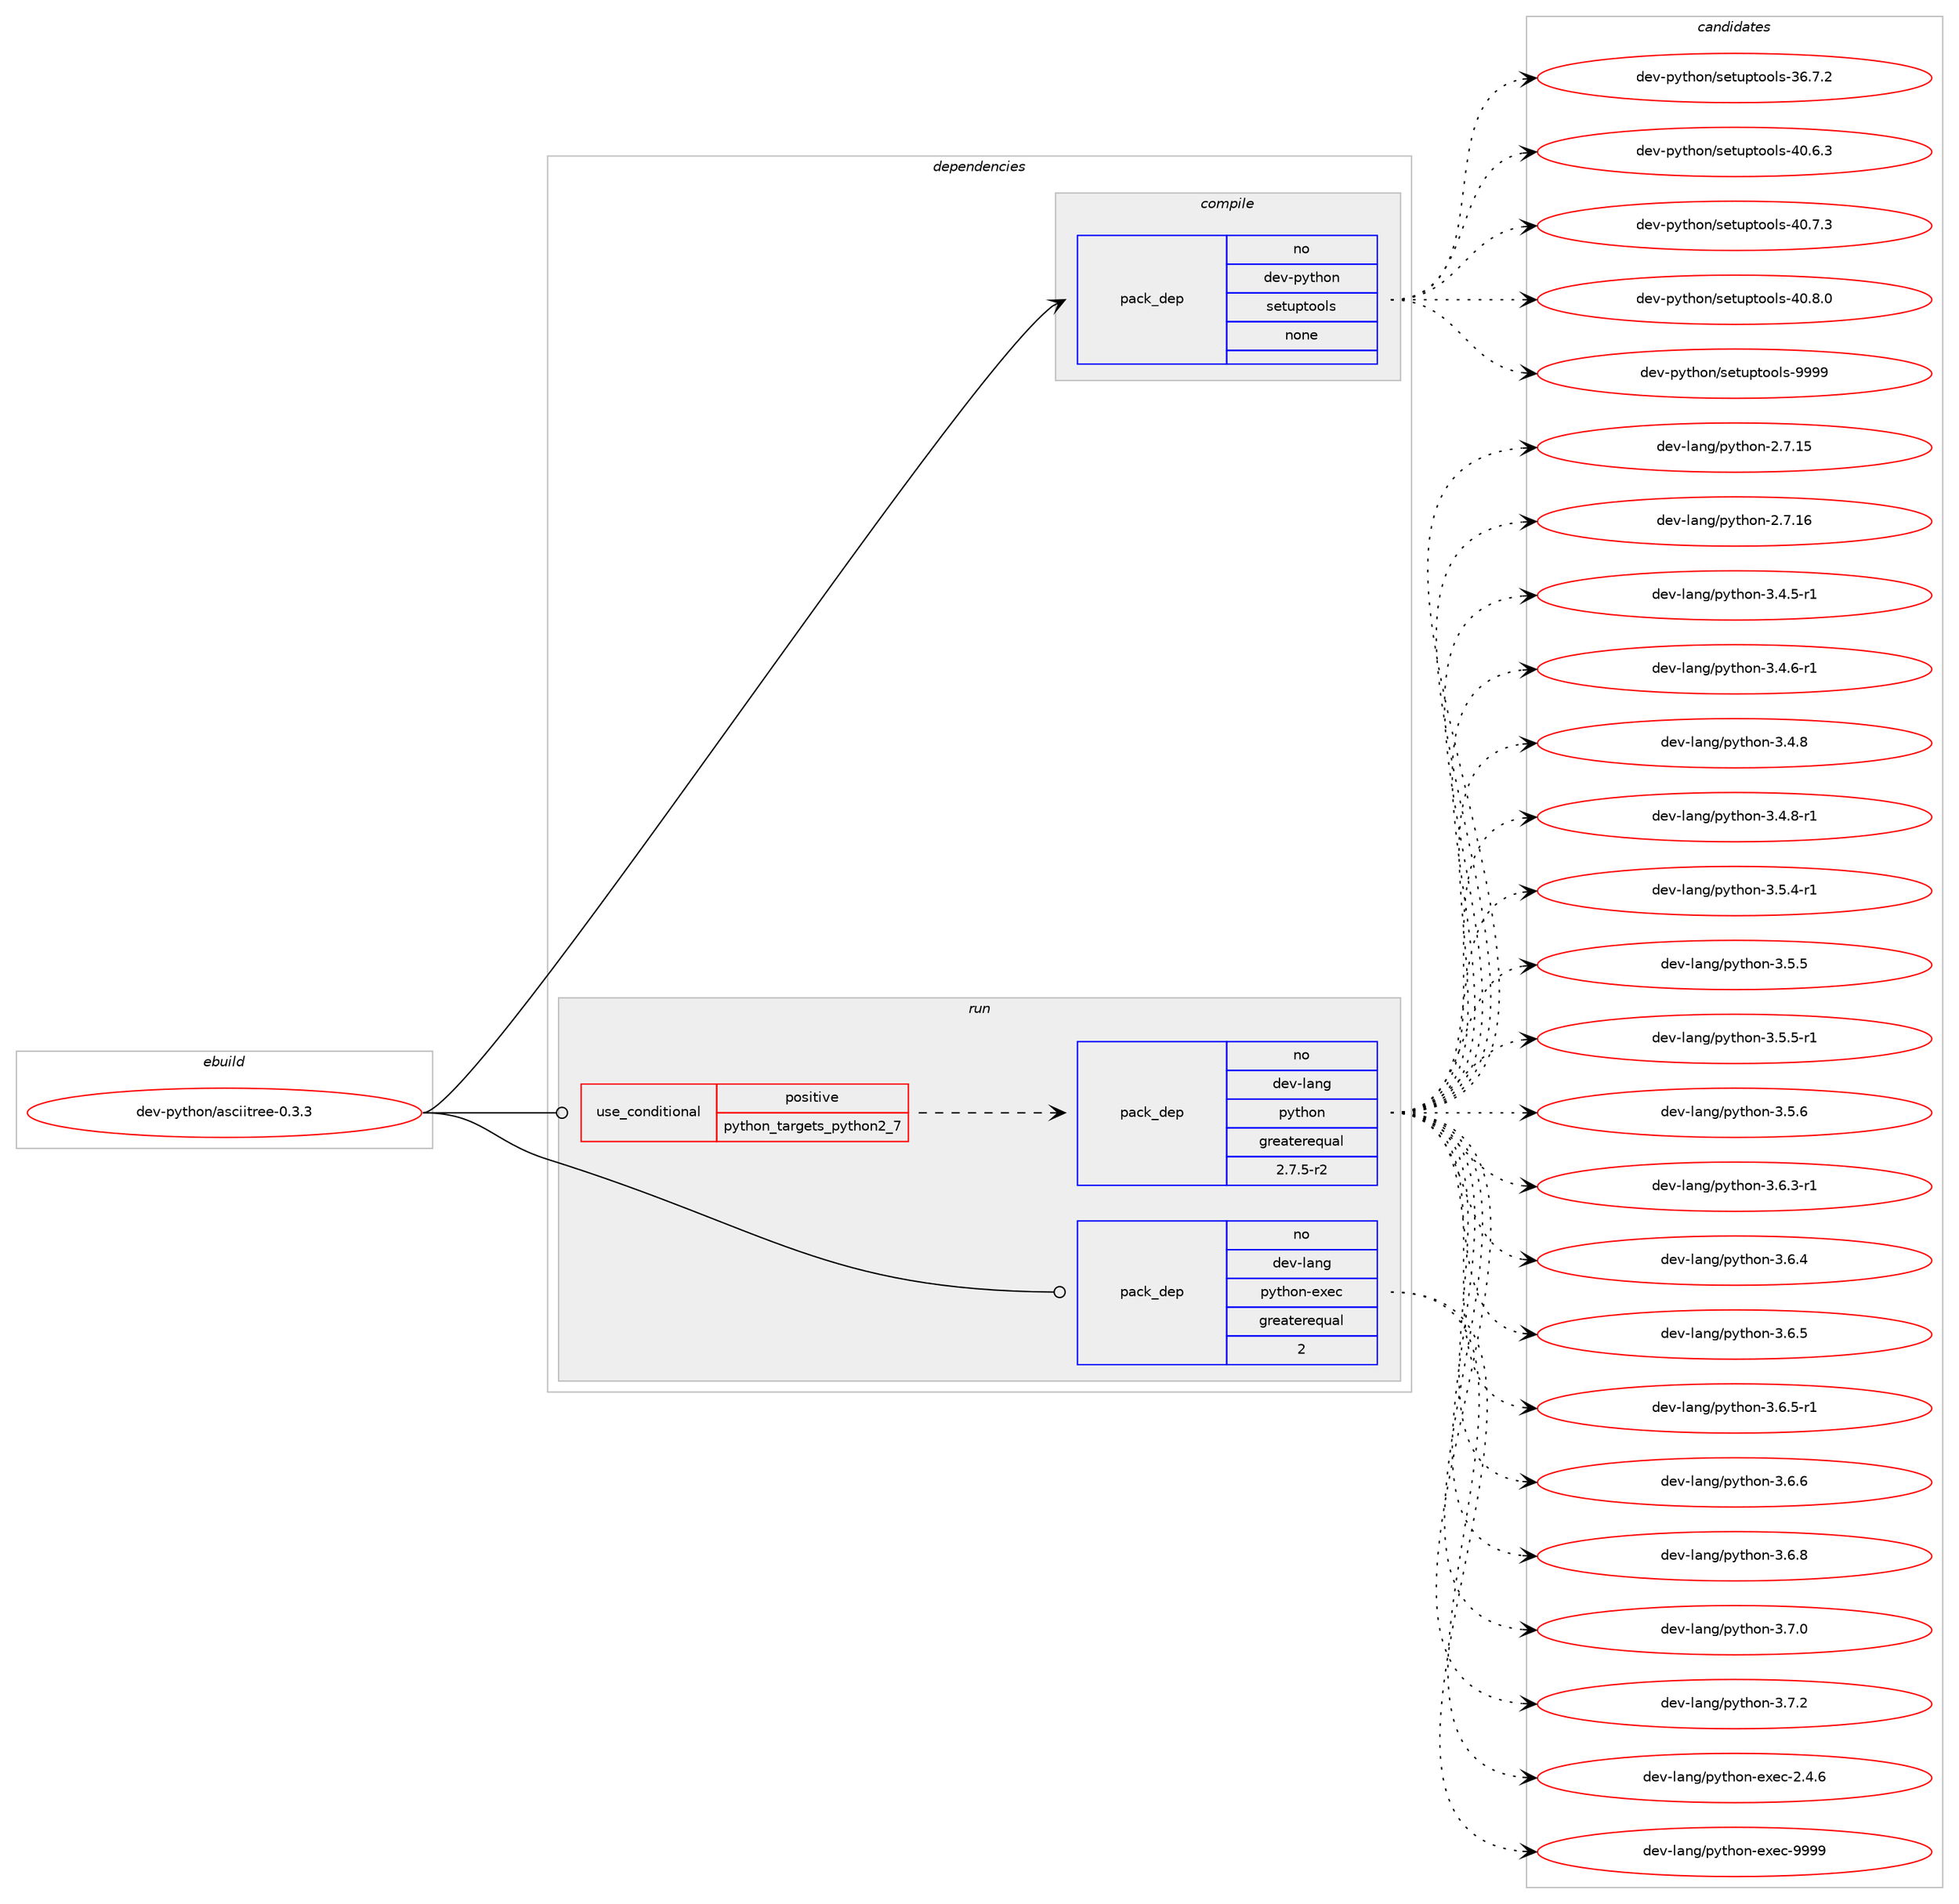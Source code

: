 digraph prolog {

# *************
# Graph options
# *************

newrank=true;
concentrate=true;
compound=true;
graph [rankdir=LR,fontname=Helvetica,fontsize=10,ranksep=1.5];#, ranksep=2.5, nodesep=0.2];
edge  [arrowhead=vee];
node  [fontname=Helvetica,fontsize=10];

# **********
# The ebuild
# **********

subgraph cluster_leftcol {
color=gray;
rank=same;
label=<<i>ebuild</i>>;
id [label="dev-python/asciitree-0.3.3", color=red, width=4, href="../dev-python/asciitree-0.3.3.svg"];
}

# ****************
# The dependencies
# ****************

subgraph cluster_midcol {
color=gray;
label=<<i>dependencies</i>>;
subgraph cluster_compile {
fillcolor="#eeeeee";
style=filled;
label=<<i>compile</i>>;
subgraph pack1004622 {
dependency1398811 [label=<<TABLE BORDER="0" CELLBORDER="1" CELLSPACING="0" CELLPADDING="4" WIDTH="220"><TR><TD ROWSPAN="6" CELLPADDING="30">pack_dep</TD></TR><TR><TD WIDTH="110">no</TD></TR><TR><TD>dev-python</TD></TR><TR><TD>setuptools</TD></TR><TR><TD>none</TD></TR><TR><TD></TD></TR></TABLE>>, shape=none, color=blue];
}
id:e -> dependency1398811:w [weight=20,style="solid",arrowhead="vee"];
}
subgraph cluster_compileandrun {
fillcolor="#eeeeee";
style=filled;
label=<<i>compile and run</i>>;
}
subgraph cluster_run {
fillcolor="#eeeeee";
style=filled;
label=<<i>run</i>>;
subgraph cond370964 {
dependency1398812 [label=<<TABLE BORDER="0" CELLBORDER="1" CELLSPACING="0" CELLPADDING="4"><TR><TD ROWSPAN="3" CELLPADDING="10">use_conditional</TD></TR><TR><TD>positive</TD></TR><TR><TD>python_targets_python2_7</TD></TR></TABLE>>, shape=none, color=red];
subgraph pack1004623 {
dependency1398813 [label=<<TABLE BORDER="0" CELLBORDER="1" CELLSPACING="0" CELLPADDING="4" WIDTH="220"><TR><TD ROWSPAN="6" CELLPADDING="30">pack_dep</TD></TR><TR><TD WIDTH="110">no</TD></TR><TR><TD>dev-lang</TD></TR><TR><TD>python</TD></TR><TR><TD>greaterequal</TD></TR><TR><TD>2.7.5-r2</TD></TR></TABLE>>, shape=none, color=blue];
}
dependency1398812:e -> dependency1398813:w [weight=20,style="dashed",arrowhead="vee"];
}
id:e -> dependency1398812:w [weight=20,style="solid",arrowhead="odot"];
subgraph pack1004624 {
dependency1398814 [label=<<TABLE BORDER="0" CELLBORDER="1" CELLSPACING="0" CELLPADDING="4" WIDTH="220"><TR><TD ROWSPAN="6" CELLPADDING="30">pack_dep</TD></TR><TR><TD WIDTH="110">no</TD></TR><TR><TD>dev-lang</TD></TR><TR><TD>python-exec</TD></TR><TR><TD>greaterequal</TD></TR><TR><TD>2</TD></TR></TABLE>>, shape=none, color=blue];
}
id:e -> dependency1398814:w [weight=20,style="solid",arrowhead="odot"];
}
}

# **************
# The candidates
# **************

subgraph cluster_choices {
rank=same;
color=gray;
label=<<i>candidates</i>>;

subgraph choice1004622 {
color=black;
nodesep=1;
choice100101118451121211161041111104711510111611711211611111110811545515446554650 [label="dev-python/setuptools-36.7.2", color=red, width=4,href="../dev-python/setuptools-36.7.2.svg"];
choice100101118451121211161041111104711510111611711211611111110811545524846544651 [label="dev-python/setuptools-40.6.3", color=red, width=4,href="../dev-python/setuptools-40.6.3.svg"];
choice100101118451121211161041111104711510111611711211611111110811545524846554651 [label="dev-python/setuptools-40.7.3", color=red, width=4,href="../dev-python/setuptools-40.7.3.svg"];
choice100101118451121211161041111104711510111611711211611111110811545524846564648 [label="dev-python/setuptools-40.8.0", color=red, width=4,href="../dev-python/setuptools-40.8.0.svg"];
choice10010111845112121116104111110471151011161171121161111111081154557575757 [label="dev-python/setuptools-9999", color=red, width=4,href="../dev-python/setuptools-9999.svg"];
dependency1398811:e -> choice100101118451121211161041111104711510111611711211611111110811545515446554650:w [style=dotted,weight="100"];
dependency1398811:e -> choice100101118451121211161041111104711510111611711211611111110811545524846544651:w [style=dotted,weight="100"];
dependency1398811:e -> choice100101118451121211161041111104711510111611711211611111110811545524846554651:w [style=dotted,weight="100"];
dependency1398811:e -> choice100101118451121211161041111104711510111611711211611111110811545524846564648:w [style=dotted,weight="100"];
dependency1398811:e -> choice10010111845112121116104111110471151011161171121161111111081154557575757:w [style=dotted,weight="100"];
}
subgraph choice1004623 {
color=black;
nodesep=1;
choice10010111845108971101034711212111610411111045504655464953 [label="dev-lang/python-2.7.15", color=red, width=4,href="../dev-lang/python-2.7.15.svg"];
choice10010111845108971101034711212111610411111045504655464954 [label="dev-lang/python-2.7.16", color=red, width=4,href="../dev-lang/python-2.7.16.svg"];
choice1001011184510897110103471121211161041111104551465246534511449 [label="dev-lang/python-3.4.5-r1", color=red, width=4,href="../dev-lang/python-3.4.5-r1.svg"];
choice1001011184510897110103471121211161041111104551465246544511449 [label="dev-lang/python-3.4.6-r1", color=red, width=4,href="../dev-lang/python-3.4.6-r1.svg"];
choice100101118451089711010347112121116104111110455146524656 [label="dev-lang/python-3.4.8", color=red, width=4,href="../dev-lang/python-3.4.8.svg"];
choice1001011184510897110103471121211161041111104551465246564511449 [label="dev-lang/python-3.4.8-r1", color=red, width=4,href="../dev-lang/python-3.4.8-r1.svg"];
choice1001011184510897110103471121211161041111104551465346524511449 [label="dev-lang/python-3.5.4-r1", color=red, width=4,href="../dev-lang/python-3.5.4-r1.svg"];
choice100101118451089711010347112121116104111110455146534653 [label="dev-lang/python-3.5.5", color=red, width=4,href="../dev-lang/python-3.5.5.svg"];
choice1001011184510897110103471121211161041111104551465346534511449 [label="dev-lang/python-3.5.5-r1", color=red, width=4,href="../dev-lang/python-3.5.5-r1.svg"];
choice100101118451089711010347112121116104111110455146534654 [label="dev-lang/python-3.5.6", color=red, width=4,href="../dev-lang/python-3.5.6.svg"];
choice1001011184510897110103471121211161041111104551465446514511449 [label="dev-lang/python-3.6.3-r1", color=red, width=4,href="../dev-lang/python-3.6.3-r1.svg"];
choice100101118451089711010347112121116104111110455146544652 [label="dev-lang/python-3.6.4", color=red, width=4,href="../dev-lang/python-3.6.4.svg"];
choice100101118451089711010347112121116104111110455146544653 [label="dev-lang/python-3.6.5", color=red, width=4,href="../dev-lang/python-3.6.5.svg"];
choice1001011184510897110103471121211161041111104551465446534511449 [label="dev-lang/python-3.6.5-r1", color=red, width=4,href="../dev-lang/python-3.6.5-r1.svg"];
choice100101118451089711010347112121116104111110455146544654 [label="dev-lang/python-3.6.6", color=red, width=4,href="../dev-lang/python-3.6.6.svg"];
choice100101118451089711010347112121116104111110455146544656 [label="dev-lang/python-3.6.8", color=red, width=4,href="../dev-lang/python-3.6.8.svg"];
choice100101118451089711010347112121116104111110455146554648 [label="dev-lang/python-3.7.0", color=red, width=4,href="../dev-lang/python-3.7.0.svg"];
choice100101118451089711010347112121116104111110455146554650 [label="dev-lang/python-3.7.2", color=red, width=4,href="../dev-lang/python-3.7.2.svg"];
dependency1398813:e -> choice10010111845108971101034711212111610411111045504655464953:w [style=dotted,weight="100"];
dependency1398813:e -> choice10010111845108971101034711212111610411111045504655464954:w [style=dotted,weight="100"];
dependency1398813:e -> choice1001011184510897110103471121211161041111104551465246534511449:w [style=dotted,weight="100"];
dependency1398813:e -> choice1001011184510897110103471121211161041111104551465246544511449:w [style=dotted,weight="100"];
dependency1398813:e -> choice100101118451089711010347112121116104111110455146524656:w [style=dotted,weight="100"];
dependency1398813:e -> choice1001011184510897110103471121211161041111104551465246564511449:w [style=dotted,weight="100"];
dependency1398813:e -> choice1001011184510897110103471121211161041111104551465346524511449:w [style=dotted,weight="100"];
dependency1398813:e -> choice100101118451089711010347112121116104111110455146534653:w [style=dotted,weight="100"];
dependency1398813:e -> choice1001011184510897110103471121211161041111104551465346534511449:w [style=dotted,weight="100"];
dependency1398813:e -> choice100101118451089711010347112121116104111110455146534654:w [style=dotted,weight="100"];
dependency1398813:e -> choice1001011184510897110103471121211161041111104551465446514511449:w [style=dotted,weight="100"];
dependency1398813:e -> choice100101118451089711010347112121116104111110455146544652:w [style=dotted,weight="100"];
dependency1398813:e -> choice100101118451089711010347112121116104111110455146544653:w [style=dotted,weight="100"];
dependency1398813:e -> choice1001011184510897110103471121211161041111104551465446534511449:w [style=dotted,weight="100"];
dependency1398813:e -> choice100101118451089711010347112121116104111110455146544654:w [style=dotted,weight="100"];
dependency1398813:e -> choice100101118451089711010347112121116104111110455146544656:w [style=dotted,weight="100"];
dependency1398813:e -> choice100101118451089711010347112121116104111110455146554648:w [style=dotted,weight="100"];
dependency1398813:e -> choice100101118451089711010347112121116104111110455146554650:w [style=dotted,weight="100"];
}
subgraph choice1004624 {
color=black;
nodesep=1;
choice1001011184510897110103471121211161041111104510112010199455046524654 [label="dev-lang/python-exec-2.4.6", color=red, width=4,href="../dev-lang/python-exec-2.4.6.svg"];
choice10010111845108971101034711212111610411111045101120101994557575757 [label="dev-lang/python-exec-9999", color=red, width=4,href="../dev-lang/python-exec-9999.svg"];
dependency1398814:e -> choice1001011184510897110103471121211161041111104510112010199455046524654:w [style=dotted,weight="100"];
dependency1398814:e -> choice10010111845108971101034711212111610411111045101120101994557575757:w [style=dotted,weight="100"];
}
}

}
